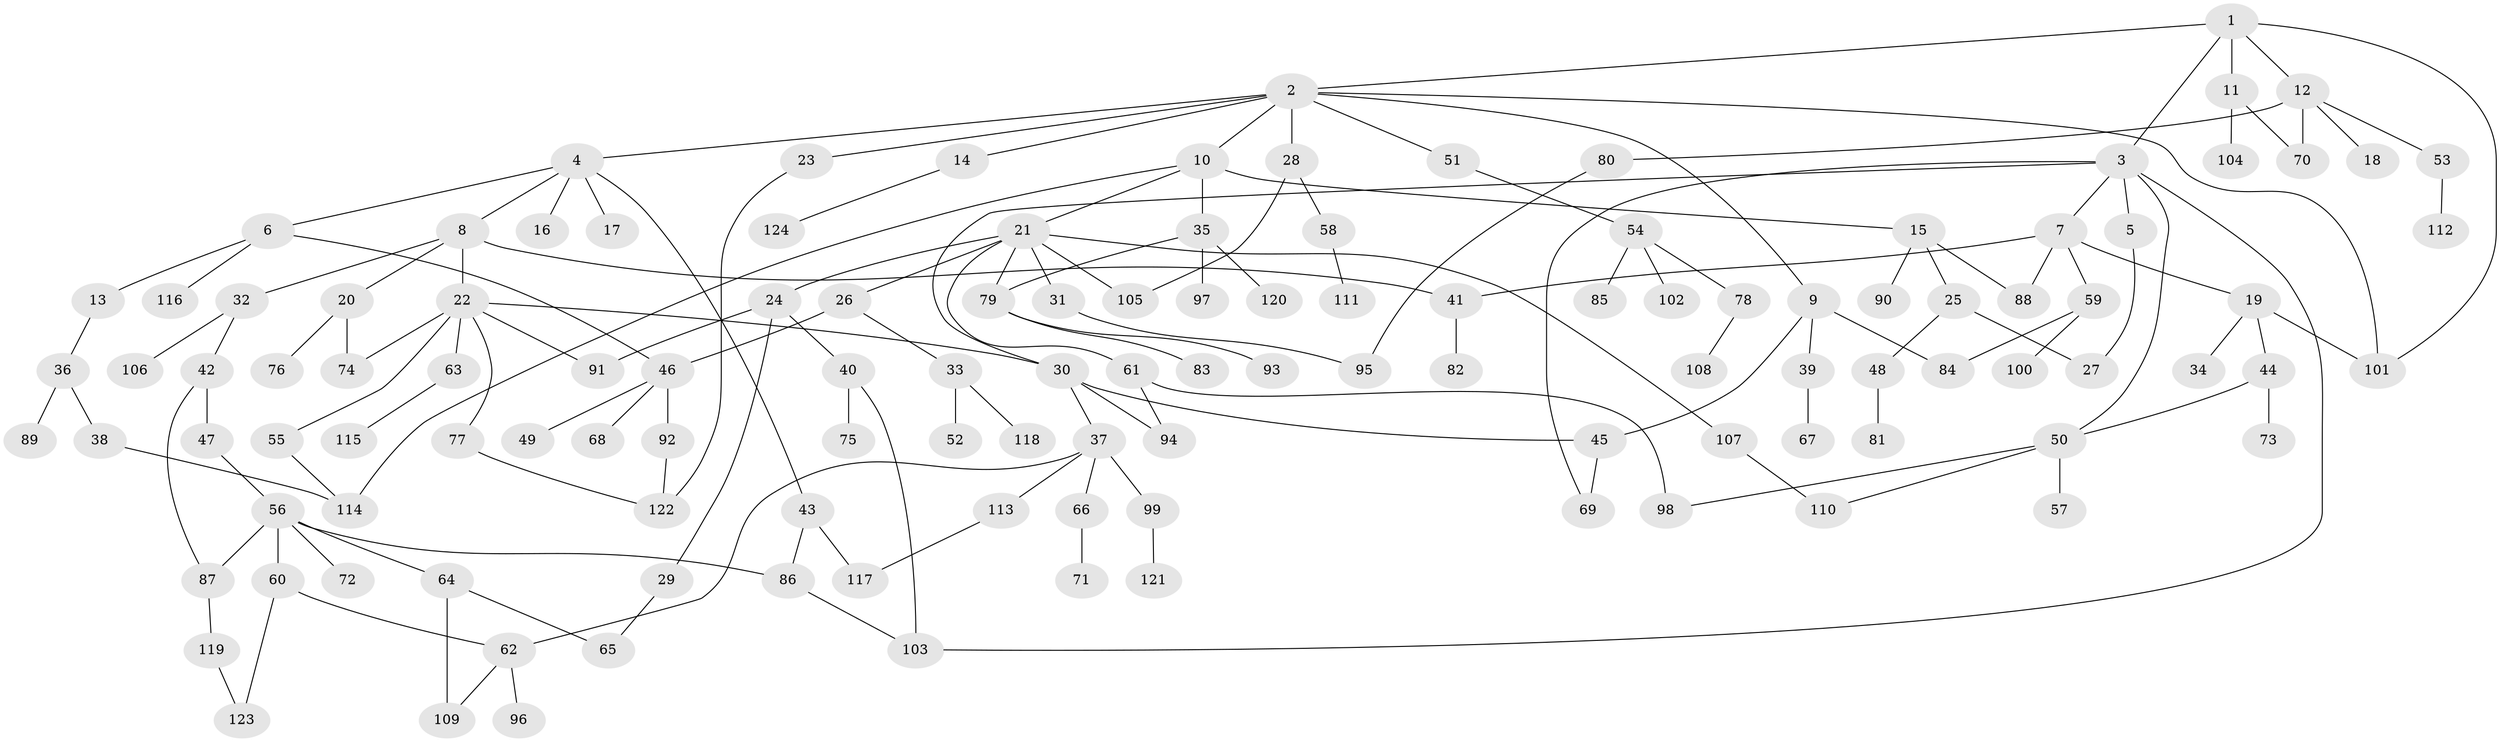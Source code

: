// coarse degree distribution, {8: 0.04838709677419355, 4: 0.06451612903225806, 2: 0.2903225806451613, 1: 0.43548387096774194, 5: 0.08064516129032258, 9: 0.016129032258064516, 3: 0.04838709677419355, 14: 0.016129032258064516}
// Generated by graph-tools (version 1.1) at 2025/45/03/04/25 21:45:22]
// undirected, 124 vertices, 156 edges
graph export_dot {
graph [start="1"]
  node [color=gray90,style=filled];
  1;
  2;
  3;
  4;
  5;
  6;
  7;
  8;
  9;
  10;
  11;
  12;
  13;
  14;
  15;
  16;
  17;
  18;
  19;
  20;
  21;
  22;
  23;
  24;
  25;
  26;
  27;
  28;
  29;
  30;
  31;
  32;
  33;
  34;
  35;
  36;
  37;
  38;
  39;
  40;
  41;
  42;
  43;
  44;
  45;
  46;
  47;
  48;
  49;
  50;
  51;
  52;
  53;
  54;
  55;
  56;
  57;
  58;
  59;
  60;
  61;
  62;
  63;
  64;
  65;
  66;
  67;
  68;
  69;
  70;
  71;
  72;
  73;
  74;
  75;
  76;
  77;
  78;
  79;
  80;
  81;
  82;
  83;
  84;
  85;
  86;
  87;
  88;
  89;
  90;
  91;
  92;
  93;
  94;
  95;
  96;
  97;
  98;
  99;
  100;
  101;
  102;
  103;
  104;
  105;
  106;
  107;
  108;
  109;
  110;
  111;
  112;
  113;
  114;
  115;
  116;
  117;
  118;
  119;
  120;
  121;
  122;
  123;
  124;
  1 -- 2;
  1 -- 3;
  1 -- 11;
  1 -- 12;
  1 -- 101;
  2 -- 4;
  2 -- 9;
  2 -- 10;
  2 -- 14;
  2 -- 23;
  2 -- 28;
  2 -- 51;
  2 -- 101;
  3 -- 5;
  3 -- 7;
  3 -- 50;
  3 -- 103;
  3 -- 30;
  3 -- 69;
  4 -- 6;
  4 -- 8;
  4 -- 16;
  4 -- 17;
  4 -- 43;
  5 -- 27;
  6 -- 13;
  6 -- 116;
  6 -- 46;
  7 -- 19;
  7 -- 41;
  7 -- 59;
  7 -- 88;
  8 -- 20;
  8 -- 22;
  8 -- 32;
  8 -- 41;
  9 -- 39;
  9 -- 45;
  9 -- 84;
  10 -- 15;
  10 -- 21;
  10 -- 35;
  10 -- 114;
  11 -- 104;
  11 -- 70;
  12 -- 18;
  12 -- 53;
  12 -- 70;
  12 -- 80;
  13 -- 36;
  14 -- 124;
  15 -- 25;
  15 -- 88;
  15 -- 90;
  19 -- 34;
  19 -- 44;
  19 -- 101;
  20 -- 76;
  20 -- 74;
  21 -- 24;
  21 -- 26;
  21 -- 31;
  21 -- 61;
  21 -- 79;
  21 -- 107;
  21 -- 105;
  22 -- 30;
  22 -- 55;
  22 -- 63;
  22 -- 74;
  22 -- 77;
  22 -- 91;
  23 -- 122;
  24 -- 29;
  24 -- 40;
  24 -- 91;
  25 -- 27;
  25 -- 48;
  26 -- 33;
  26 -- 46;
  28 -- 58;
  28 -- 105;
  29 -- 65;
  30 -- 37;
  30 -- 45;
  30 -- 94;
  31 -- 95;
  32 -- 42;
  32 -- 106;
  33 -- 52;
  33 -- 118;
  35 -- 97;
  35 -- 120;
  35 -- 79;
  36 -- 38;
  36 -- 89;
  37 -- 62;
  37 -- 66;
  37 -- 99;
  37 -- 113;
  38 -- 114;
  39 -- 67;
  40 -- 75;
  40 -- 103;
  41 -- 82;
  42 -- 47;
  42 -- 87;
  43 -- 86;
  43 -- 117;
  44 -- 73;
  44 -- 50;
  45 -- 69;
  46 -- 49;
  46 -- 68;
  46 -- 92;
  47 -- 56;
  48 -- 81;
  50 -- 57;
  50 -- 110;
  50 -- 98;
  51 -- 54;
  53 -- 112;
  54 -- 78;
  54 -- 85;
  54 -- 102;
  55 -- 114;
  56 -- 60;
  56 -- 64;
  56 -- 72;
  56 -- 86;
  56 -- 87;
  58 -- 111;
  59 -- 100;
  59 -- 84;
  60 -- 62;
  60 -- 123;
  61 -- 94;
  61 -- 98;
  62 -- 96;
  62 -- 109;
  63 -- 115;
  64 -- 65;
  64 -- 109;
  66 -- 71;
  77 -- 122;
  78 -- 108;
  79 -- 83;
  79 -- 93;
  80 -- 95;
  86 -- 103;
  87 -- 119;
  92 -- 122;
  99 -- 121;
  107 -- 110;
  113 -- 117;
  119 -- 123;
}
